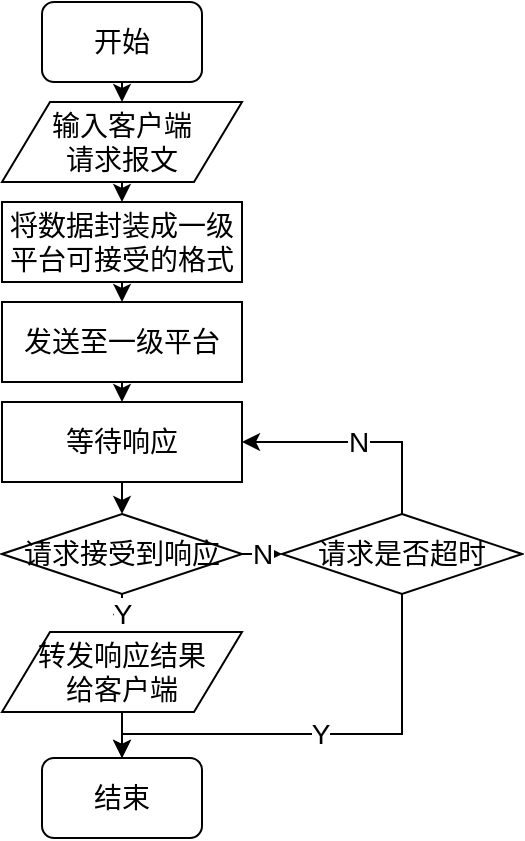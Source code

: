 <mxfile version="10.6.2" type="github"><diagram id="6a731a19-8d31-9384-78a2-239565b7b9f0" name="Page-1"><mxGraphModel dx="1007" dy="628" grid="1" gridSize="10" guides="1" tooltips="1" connect="1" arrows="1" fold="1" page="1" pageScale="1" pageWidth="1169" pageHeight="827" background="#ffffff" math="0" shadow="0"><root><mxCell id="0"/><mxCell id="1" parent="0"/><mxCell id="ubXrytw-IXT8hKqeV3bM-14" style="edgeStyle=orthogonalEdgeStyle;rounded=0;orthogonalLoop=1;jettySize=auto;html=1;exitX=0.5;exitY=1;exitDx=0;exitDy=0;entryX=0.5;entryY=0;entryDx=0;entryDy=0;fontSize=14;" edge="1" parent="1" source="fSllt47jS76DDm8m2qAF-55" target="ubXrytw-IXT8hKqeV3bM-5"><mxGeometry relative="1" as="geometry"/></mxCell><mxCell id="fSllt47jS76DDm8m2qAF-55" value="将数据封装成一级平台可接受的格式" style="rounded=0;whiteSpace=wrap;html=1;fontSize=14;" parent="1" vertex="1"><mxGeometry x="210" y="260" width="120" height="40" as="geometry"/></mxCell><mxCell id="ubXrytw-IXT8hKqeV3bM-22" style="edgeStyle=orthogonalEdgeStyle;rounded=0;orthogonalLoop=1;jettySize=auto;html=1;exitX=0.5;exitY=1;exitDx=0;exitDy=0;entryX=0.5;entryY=0;entryDx=0;entryDy=0;fontSize=14;" edge="1" parent="1" source="fSllt47jS76DDm8m2qAF-56" target="fSllt47jS76DDm8m2qAF-55"><mxGeometry relative="1" as="geometry"/></mxCell><mxCell id="fSllt47jS76DDm8m2qAF-56" value="输入客户端&lt;br&gt;请求报文" style="shape=parallelogram;perimeter=parallelogramPerimeter;whiteSpace=wrap;html=1;fontSize=14;" parent="1" vertex="1"><mxGeometry x="210" y="210" width="120" height="40" as="geometry"/></mxCell><mxCell id="ubXrytw-IXT8hKqeV3bM-17" value="Y" style="edgeStyle=orthogonalEdgeStyle;rounded=0;orthogonalLoop=1;jettySize=auto;html=1;exitX=0.5;exitY=1;exitDx=0;exitDy=0;entryX=0.5;entryY=0;entryDx=0;entryDy=0;fontSize=14;" edge="1" parent="1" source="fSllt47jS76DDm8m2qAF-57" target="ubXrytw-IXT8hKqeV3bM-8"><mxGeometry relative="1" as="geometry"/></mxCell><mxCell id="ubXrytw-IXT8hKqeV3bM-18" value="N" style="edgeStyle=orthogonalEdgeStyle;rounded=0;orthogonalLoop=1;jettySize=auto;html=1;exitX=1;exitY=0.5;exitDx=0;exitDy=0;entryX=0;entryY=0.5;entryDx=0;entryDy=0;fontSize=14;" edge="1" parent="1" source="fSllt47jS76DDm8m2qAF-57" target="ubXrytw-IXT8hKqeV3bM-9"><mxGeometry relative="1" as="geometry"/></mxCell><mxCell id="fSllt47jS76DDm8m2qAF-57" value="请求接受到响应&lt;br&gt;" style="rhombus;whiteSpace=wrap;html=1;fontSize=14;" parent="1" vertex="1"><mxGeometry x="210" y="416" width="120" height="40" as="geometry"/></mxCell><mxCell id="ubXrytw-IXT8hKqeV3bM-12" style="edgeStyle=orthogonalEdgeStyle;rounded=0;orthogonalLoop=1;jettySize=auto;html=1;exitX=0.5;exitY=1;exitDx=0;exitDy=0;entryX=0.5;entryY=0;entryDx=0;entryDy=0;fontSize=14;" edge="1" parent="1" source="fSllt47jS76DDm8m2qAF-58" target="fSllt47jS76DDm8m2qAF-56"><mxGeometry relative="1" as="geometry"/></mxCell><mxCell id="fSllt47jS76DDm8m2qAF-58" value="开始" style="shape=ext;rounded=1;whiteSpace=wrap;html=1;fontSize=14;" parent="1" vertex="1"><mxGeometry x="230" y="160" width="80" height="40" as="geometry"/></mxCell><mxCell id="ubXrytw-IXT8hKqeV3bM-1" value="结束" style="shape=ext;rounded=1;whiteSpace=wrap;html=1;fontSize=14;" vertex="1" parent="1"><mxGeometry x="230" y="538" width="80" height="40" as="geometry"/></mxCell><mxCell id="ubXrytw-IXT8hKqeV3bM-15" style="edgeStyle=orthogonalEdgeStyle;rounded=0;orthogonalLoop=1;jettySize=auto;html=1;exitX=0.5;exitY=1;exitDx=0;exitDy=0;entryX=0.5;entryY=0;entryDx=0;entryDy=0;fontSize=14;" edge="1" parent="1" source="ubXrytw-IXT8hKqeV3bM-5" target="ubXrytw-IXT8hKqeV3bM-7"><mxGeometry relative="1" as="geometry"/></mxCell><mxCell id="ubXrytw-IXT8hKqeV3bM-5" value="发送至一级平台" style="rounded=0;whiteSpace=wrap;html=1;fontSize=14;" vertex="1" parent="1"><mxGeometry x="210" y="310" width="120" height="40" as="geometry"/></mxCell><mxCell id="ubXrytw-IXT8hKqeV3bM-16" style="edgeStyle=orthogonalEdgeStyle;rounded=0;orthogonalLoop=1;jettySize=auto;html=1;exitX=0.5;exitY=1;exitDx=0;exitDy=0;entryX=0.5;entryY=0;entryDx=0;entryDy=0;fontSize=14;" edge="1" parent="1" source="ubXrytw-IXT8hKqeV3bM-7" target="fSllt47jS76DDm8m2qAF-57"><mxGeometry relative="1" as="geometry"/></mxCell><mxCell id="ubXrytw-IXT8hKqeV3bM-7" value="等待响应" style="rounded=0;whiteSpace=wrap;html=1;fontSize=14;" vertex="1" parent="1"><mxGeometry x="210" y="360" width="120" height="40" as="geometry"/></mxCell><mxCell id="ubXrytw-IXT8hKqeV3bM-21" style="edgeStyle=orthogonalEdgeStyle;rounded=0;orthogonalLoop=1;jettySize=auto;html=1;exitX=0.5;exitY=1;exitDx=0;exitDy=0;entryX=0.5;entryY=0;entryDx=0;entryDy=0;fontSize=14;" edge="1" parent="1" source="ubXrytw-IXT8hKqeV3bM-8" target="ubXrytw-IXT8hKqeV3bM-1"><mxGeometry relative="1" as="geometry"/></mxCell><mxCell id="ubXrytw-IXT8hKqeV3bM-8" value="转发响应结果&lt;br&gt;给客户端" style="shape=parallelogram;perimeter=parallelogramPerimeter;whiteSpace=wrap;html=1;fontSize=14;" vertex="1" parent="1"><mxGeometry x="210" y="475" width="120" height="40" as="geometry"/></mxCell><mxCell id="ubXrytw-IXT8hKqeV3bM-19" value="N" style="edgeStyle=orthogonalEdgeStyle;rounded=0;orthogonalLoop=1;jettySize=auto;html=1;exitX=0.5;exitY=0;exitDx=0;exitDy=0;entryX=1;entryY=0.5;entryDx=0;entryDy=0;fontSize=14;" edge="1" parent="1" source="ubXrytw-IXT8hKqeV3bM-9" target="ubXrytw-IXT8hKqeV3bM-7"><mxGeometry relative="1" as="geometry"/></mxCell><mxCell id="ubXrytw-IXT8hKqeV3bM-20" value="Y" style="edgeStyle=orthogonalEdgeStyle;rounded=0;orthogonalLoop=1;jettySize=auto;html=1;exitX=0.5;exitY=1;exitDx=0;exitDy=0;entryX=0.5;entryY=0;entryDx=0;entryDy=0;fontSize=14;" edge="1" parent="1" source="ubXrytw-IXT8hKqeV3bM-9" target="ubXrytw-IXT8hKqeV3bM-1"><mxGeometry relative="1" as="geometry"><Array as="points"><mxPoint x="410" y="526"/><mxPoint x="270" y="526"/></Array></mxGeometry></mxCell><mxCell id="ubXrytw-IXT8hKqeV3bM-9" value="请求是否超时" style="rhombus;whiteSpace=wrap;html=1;fontSize=14;" vertex="1" parent="1"><mxGeometry x="350" y="416" width="120" height="40" as="geometry"/></mxCell></root></mxGraphModel></diagram></mxfile>